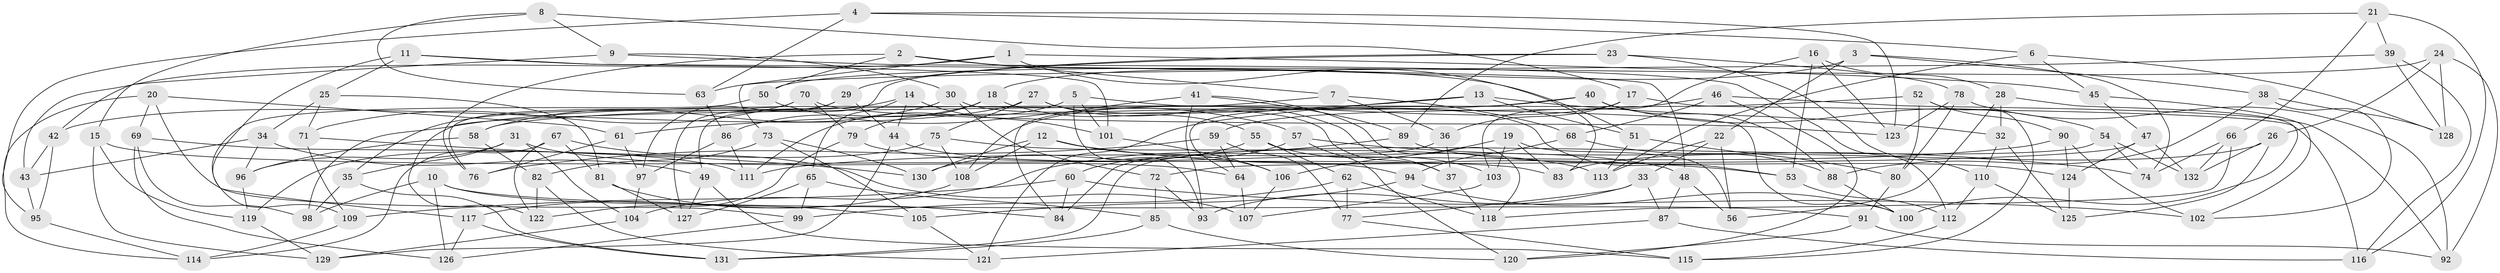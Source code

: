 // Generated by graph-tools (version 1.1) at 2025/50/03/09/25 03:50:50]
// undirected, 132 vertices, 264 edges
graph export_dot {
graph [start="1"]
  node [color=gray90,style=filled];
  1;
  2;
  3;
  4;
  5;
  6;
  7;
  8;
  9;
  10;
  11;
  12;
  13;
  14;
  15;
  16;
  17;
  18;
  19;
  20;
  21;
  22;
  23;
  24;
  25;
  26;
  27;
  28;
  29;
  30;
  31;
  32;
  33;
  34;
  35;
  36;
  37;
  38;
  39;
  40;
  41;
  42;
  43;
  44;
  45;
  46;
  47;
  48;
  49;
  50;
  51;
  52;
  53;
  54;
  55;
  56;
  57;
  58;
  59;
  60;
  61;
  62;
  63;
  64;
  65;
  66;
  67;
  68;
  69;
  70;
  71;
  72;
  73;
  74;
  75;
  76;
  77;
  78;
  79;
  80;
  81;
  82;
  83;
  84;
  85;
  86;
  87;
  88;
  89;
  90;
  91;
  92;
  93;
  94;
  95;
  96;
  97;
  98;
  99;
  100;
  101;
  102;
  103;
  104;
  105;
  106;
  107;
  108;
  109;
  110;
  111;
  112;
  113;
  114;
  115;
  116;
  117;
  118;
  119;
  120;
  121;
  122;
  123;
  124;
  125;
  126;
  127;
  128;
  129;
  130;
  131;
  132;
  1 -- 45;
  1 -- 83;
  1 -- 43;
  1 -- 73;
  2 -- 51;
  2 -- 76;
  2 -- 50;
  2 -- 7;
  3 -- 38;
  3 -- 18;
  3 -- 74;
  3 -- 22;
  4 -- 95;
  4 -- 6;
  4 -- 123;
  4 -- 63;
  5 -- 101;
  5 -- 100;
  5 -- 93;
  5 -- 111;
  6 -- 45;
  6 -- 128;
  6 -- 113;
  7 -- 122;
  7 -- 36;
  7 -- 68;
  8 -- 17;
  8 -- 15;
  8 -- 63;
  8 -- 9;
  9 -- 30;
  9 -- 112;
  9 -- 42;
  10 -- 105;
  10 -- 126;
  10 -- 98;
  10 -- 91;
  11 -- 25;
  11 -- 101;
  11 -- 48;
  11 -- 117;
  12 -- 130;
  12 -- 53;
  12 -- 108;
  12 -- 106;
  13 -- 61;
  13 -- 32;
  13 -- 121;
  13 -- 51;
  14 -- 101;
  14 -- 44;
  14 -- 65;
  14 -- 35;
  15 -- 119;
  15 -- 129;
  15 -- 83;
  16 -- 28;
  16 -- 103;
  16 -- 123;
  16 -- 53;
  17 -- 116;
  17 -- 36;
  17 -- 108;
  18 -- 86;
  18 -- 55;
  18 -- 79;
  19 -- 106;
  19 -- 56;
  19 -- 103;
  19 -- 83;
  20 -- 99;
  20 -- 114;
  20 -- 69;
  20 -- 61;
  21 -- 89;
  21 -- 66;
  21 -- 39;
  21 -- 116;
  22 -- 113;
  22 -- 33;
  22 -- 56;
  23 -- 29;
  23 -- 49;
  23 -- 110;
  23 -- 78;
  24 -- 92;
  24 -- 50;
  24 -- 128;
  24 -- 26;
  25 -- 71;
  25 -- 81;
  25 -- 34;
  26 -- 132;
  26 -- 83;
  26 -- 125;
  27 -- 37;
  27 -- 53;
  27 -- 75;
  27 -- 42;
  28 -- 32;
  28 -- 56;
  28 -- 100;
  29 -- 127;
  29 -- 97;
  29 -- 44;
  30 -- 58;
  30 -- 72;
  30 -- 37;
  31 -- 64;
  31 -- 104;
  31 -- 35;
  31 -- 96;
  32 -- 110;
  32 -- 125;
  33 -- 87;
  33 -- 93;
  33 -- 77;
  34 -- 43;
  34 -- 49;
  34 -- 96;
  35 -- 98;
  35 -- 131;
  36 -- 84;
  36 -- 37;
  37 -- 118;
  38 -- 102;
  38 -- 88;
  38 -- 128;
  39 -- 63;
  39 -- 116;
  39 -- 128;
  40 -- 54;
  40 -- 98;
  40 -- 88;
  40 -- 64;
  41 -- 118;
  41 -- 89;
  41 -- 84;
  41 -- 93;
  42 -- 43;
  42 -- 95;
  43 -- 95;
  44 -- 48;
  44 -- 129;
  45 -- 102;
  45 -- 47;
  46 -- 68;
  46 -- 92;
  46 -- 59;
  46 -- 120;
  47 -- 124;
  47 -- 132;
  47 -- 72;
  48 -- 56;
  48 -- 87;
  49 -- 115;
  49 -- 127;
  50 -- 57;
  50 -- 109;
  51 -- 113;
  51 -- 80;
  52 -- 115;
  52 -- 90;
  52 -- 58;
  52 -- 80;
  53 -- 112;
  54 -- 132;
  54 -- 131;
  54 -- 74;
  55 -- 62;
  55 -- 130;
  55 -- 103;
  57 -- 60;
  57 -- 74;
  57 -- 120;
  58 -- 82;
  58 -- 96;
  59 -- 64;
  59 -- 76;
  59 -- 77;
  60 -- 109;
  60 -- 84;
  60 -- 102;
  61 -- 76;
  61 -- 97;
  62 -- 77;
  62 -- 99;
  62 -- 118;
  63 -- 86;
  64 -- 107;
  65 -- 127;
  65 -- 99;
  65 -- 85;
  66 -- 132;
  66 -- 118;
  66 -- 74;
  67 -- 107;
  67 -- 114;
  67 -- 81;
  67 -- 122;
  68 -- 94;
  68 -- 88;
  69 -- 126;
  69 -- 98;
  69 -- 111;
  70 -- 71;
  70 -- 76;
  70 -- 79;
  70 -- 123;
  71 -- 130;
  71 -- 109;
  72 -- 93;
  72 -- 85;
  73 -- 82;
  73 -- 105;
  73 -- 130;
  75 -- 108;
  75 -- 119;
  75 -- 113;
  77 -- 115;
  78 -- 123;
  78 -- 92;
  78 -- 80;
  79 -- 94;
  79 -- 122;
  80 -- 91;
  81 -- 127;
  81 -- 84;
  82 -- 121;
  82 -- 122;
  85 -- 120;
  85 -- 131;
  86 -- 97;
  86 -- 111;
  87 -- 116;
  87 -- 121;
  88 -- 100;
  89 -- 104;
  89 -- 124;
  90 -- 111;
  90 -- 124;
  90 -- 102;
  91 -- 120;
  91 -- 92;
  94 -- 105;
  94 -- 100;
  95 -- 114;
  96 -- 119;
  97 -- 104;
  99 -- 126;
  101 -- 106;
  103 -- 107;
  104 -- 129;
  105 -- 121;
  106 -- 107;
  108 -- 117;
  109 -- 114;
  110 -- 125;
  110 -- 112;
  112 -- 115;
  117 -- 131;
  117 -- 126;
  119 -- 129;
  124 -- 125;
}
